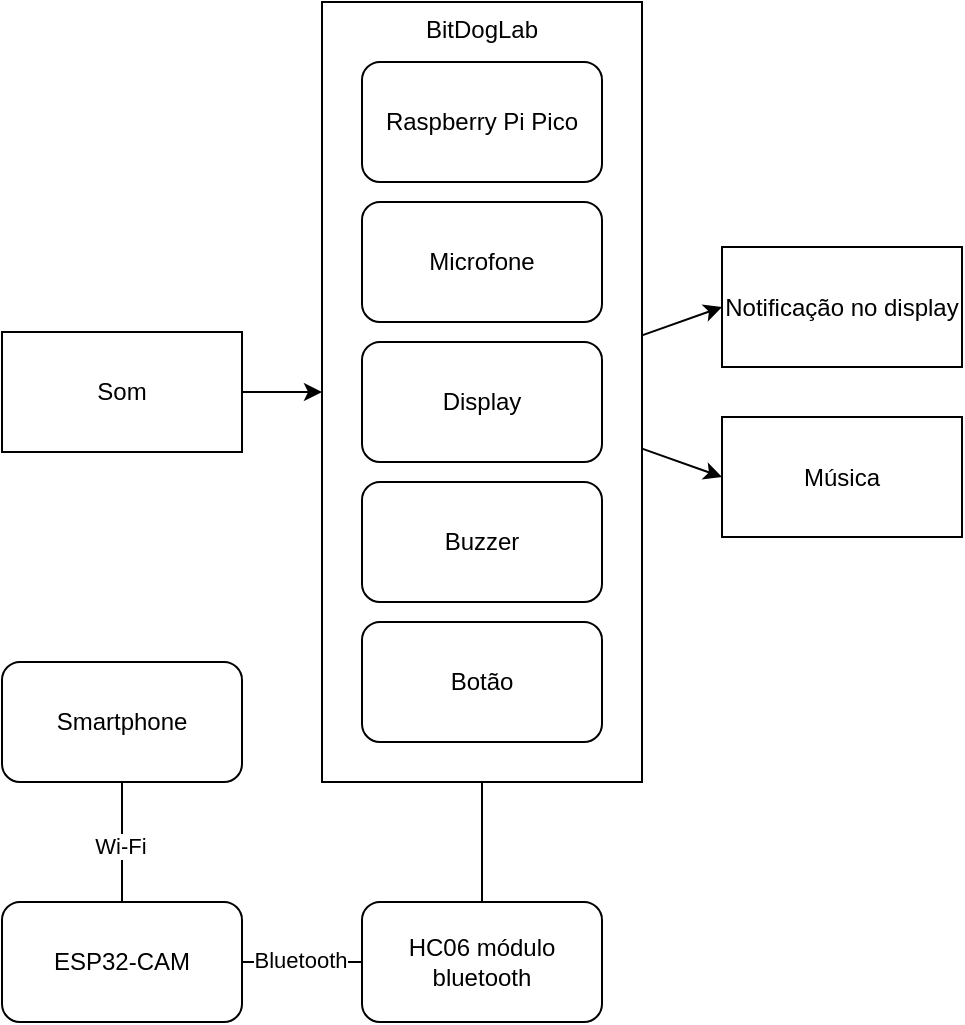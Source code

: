 <mxfile>
    <diagram id="ZRfKsaSFyXxiZZ-hzVox" name="Page-1">
        <mxGraphModel dx="524" dy="563" grid="1" gridSize="10" guides="1" tooltips="1" connect="1" arrows="1" fold="1" page="1" pageScale="1" pageWidth="850" pageHeight="1100" math="0" shadow="0">
            <root>
                <mxCell id="0"/>
                <mxCell id="1" parent="0"/>
                <mxCell id="12" style="edgeStyle=none;html=1;entryX=0;entryY=0.5;entryDx=0;entryDy=0;" parent="1" source="2" target="11" edge="1">
                    <mxGeometry relative="1" as="geometry"/>
                </mxCell>
                <mxCell id="16" style="edgeStyle=none;html=1;entryX=0;entryY=0.5;entryDx=0;entryDy=0;" parent="1" source="2" target="15" edge="1">
                    <mxGeometry relative="1" as="geometry"/>
                </mxCell>
                <mxCell id="2" value="BitDogLab" style="rounded=0;whiteSpace=wrap;html=1;verticalAlign=top;" parent="1" vertex="1">
                    <mxGeometry x="160" y="160" width="160" height="390" as="geometry"/>
                </mxCell>
                <mxCell id="3" value="Raspberry Pi Pico" style="rounded=1;whiteSpace=wrap;html=1;" parent="1" vertex="1">
                    <mxGeometry x="180" y="190" width="120" height="60" as="geometry"/>
                </mxCell>
                <mxCell id="4" value="Microfone" style="rounded=1;whiteSpace=wrap;html=1;" parent="1" vertex="1">
                    <mxGeometry x="180" y="260" width="120" height="60" as="geometry"/>
                </mxCell>
                <mxCell id="5" value="Display" style="rounded=1;whiteSpace=wrap;html=1;" parent="1" vertex="1">
                    <mxGeometry x="180" y="330" width="120" height="60" as="geometry"/>
                </mxCell>
                <mxCell id="6" value="Buzzer" style="rounded=1;whiteSpace=wrap;html=1;" parent="1" vertex="1">
                    <mxGeometry x="180" y="400" width="120" height="60" as="geometry"/>
                </mxCell>
                <mxCell id="8" value="Botão" style="rounded=1;whiteSpace=wrap;html=1;" parent="1" vertex="1">
                    <mxGeometry x="180" y="470" width="120" height="60" as="geometry"/>
                </mxCell>
                <mxCell id="10" style="edgeStyle=none;html=1;entryX=0;entryY=0.5;entryDx=0;entryDy=0;" parent="1" source="9" target="2" edge="1">
                    <mxGeometry relative="1" as="geometry"/>
                </mxCell>
                <mxCell id="9" value="Som" style="rounded=0;whiteSpace=wrap;html=1;" parent="1" vertex="1">
                    <mxGeometry y="325" width="120" height="60" as="geometry"/>
                </mxCell>
                <mxCell id="11" value="Notificação no display" style="rounded=0;whiteSpace=wrap;html=1;" parent="1" vertex="1">
                    <mxGeometry x="360" y="282.5" width="120" height="60" as="geometry"/>
                </mxCell>
                <mxCell id="15" value="Música" style="rounded=0;whiteSpace=wrap;html=1;" parent="1" vertex="1">
                    <mxGeometry x="360" y="367.5" width="120" height="60" as="geometry"/>
                </mxCell>
                <mxCell id="18" style="edgeStyle=none;html=1;entryX=0.5;entryY=1;entryDx=0;entryDy=0;endArrow=none;endFill=0;" edge="1" parent="1" source="17" target="2">
                    <mxGeometry relative="1" as="geometry"/>
                </mxCell>
                <mxCell id="17" value="HC06 módulo bluetooth" style="rounded=1;whiteSpace=wrap;html=1;" vertex="1" parent="1">
                    <mxGeometry x="180" y="610" width="120" height="60" as="geometry"/>
                </mxCell>
                <mxCell id="20" style="edgeStyle=none;html=1;entryX=0;entryY=0.5;entryDx=0;entryDy=0;endArrow=none;endFill=0;" edge="1" parent="1" source="19" target="17">
                    <mxGeometry relative="1" as="geometry"/>
                </mxCell>
                <mxCell id="26" value="Bluetooth" style="edgeLabel;html=1;align=center;verticalAlign=middle;resizable=0;points=[];" vertex="1" connectable="0" parent="20">
                    <mxGeometry x="-0.047" y="1" relative="1" as="geometry">
                        <mxPoint as="offset"/>
                    </mxGeometry>
                </mxCell>
                <mxCell id="19" value="ESP32-CAM" style="rounded=1;whiteSpace=wrap;html=1;" vertex="1" parent="1">
                    <mxGeometry y="610" width="120" height="60" as="geometry"/>
                </mxCell>
                <mxCell id="24" style="edgeStyle=none;html=1;entryX=0.5;entryY=0;entryDx=0;entryDy=0;endArrow=none;endFill=0;" edge="1" parent="1" source="21" target="19">
                    <mxGeometry relative="1" as="geometry"/>
                </mxCell>
                <mxCell id="25" value="Wi-Fi" style="edgeLabel;html=1;align=center;verticalAlign=middle;resizable=0;points=[];" vertex="1" connectable="0" parent="24">
                    <mxGeometry x="0.047" y="-1" relative="1" as="geometry">
                        <mxPoint as="offset"/>
                    </mxGeometry>
                </mxCell>
                <mxCell id="21" value="Smartphone" style="rounded=1;whiteSpace=wrap;html=1;" vertex="1" parent="1">
                    <mxGeometry y="490" width="120" height="60" as="geometry"/>
                </mxCell>
            </root>
        </mxGraphModel>
    </diagram>
</mxfile>
